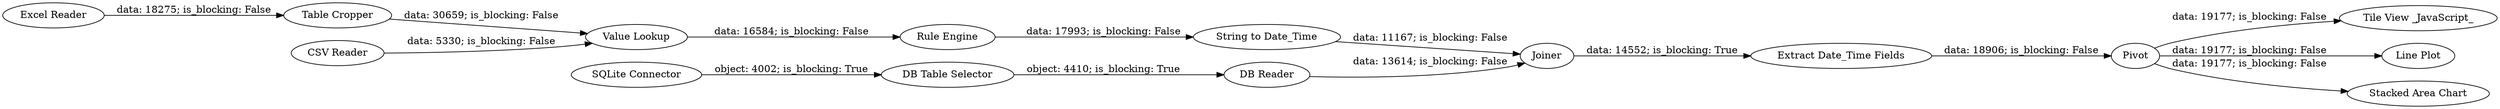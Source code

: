 digraph {
	"6344409738907071272_426" [label="Excel Reader"]
	"6344409738907071272_375" [label="Extract Date_Time Fields"]
	"6344409738907071272_266" [label="Table Cropper"]
	"6344409738907071272_403" [label="DB Table Selector"]
	"6344409738907071272_404" [label="DB Reader"]
	"6344409738907071272_271" [label="Value Lookup"]
	"6344409738907071272_413" [label="Tile View _JavaScript_"]
	"6344409738907071272_406" [label="SQLite Connector"]
	"6344409738907071272_272" [label="Rule Engine"]
	"6344409738907071272_374" [label="Line Plot"]
	"6344409738907071272_373" [label=Pivot]
	"6344409738907071272_424" [label="CSV Reader"]
	"6344409738907071272_412" [label="Stacked Area Chart"]
	"6344409738907071272_273" [label="String to Date_Time"]
	"6344409738907071272_368" [label=Joiner]
	"6344409738907071272_273" -> "6344409738907071272_368" [label="data: 11167; is_blocking: False"]
	"6344409738907071272_272" -> "6344409738907071272_273" [label="data: 17993; is_blocking: False"]
	"6344409738907071272_368" -> "6344409738907071272_375" [label="data: 14552; is_blocking: True"]
	"6344409738907071272_375" -> "6344409738907071272_373" [label="data: 18906; is_blocking: False"]
	"6344409738907071272_266" -> "6344409738907071272_271" [label="data: 30659; is_blocking: False"]
	"6344409738907071272_426" -> "6344409738907071272_266" [label="data: 18275; is_blocking: False"]
	"6344409738907071272_373" -> "6344409738907071272_374" [label="data: 19177; is_blocking: False"]
	"6344409738907071272_403" -> "6344409738907071272_404" [label="object: 4410; is_blocking: True"]
	"6344409738907071272_406" -> "6344409738907071272_403" [label="object: 4002; is_blocking: True"]
	"6344409738907071272_404" -> "6344409738907071272_368" [label="data: 13614; is_blocking: False"]
	"6344409738907071272_424" -> "6344409738907071272_271" [label="data: 5330; is_blocking: False"]
	"6344409738907071272_373" -> "6344409738907071272_413" [label="data: 19177; is_blocking: False"]
	"6344409738907071272_271" -> "6344409738907071272_272" [label="data: 16584; is_blocking: False"]
	"6344409738907071272_373" -> "6344409738907071272_412" [label="data: 19177; is_blocking: False"]
	rankdir=LR
}
